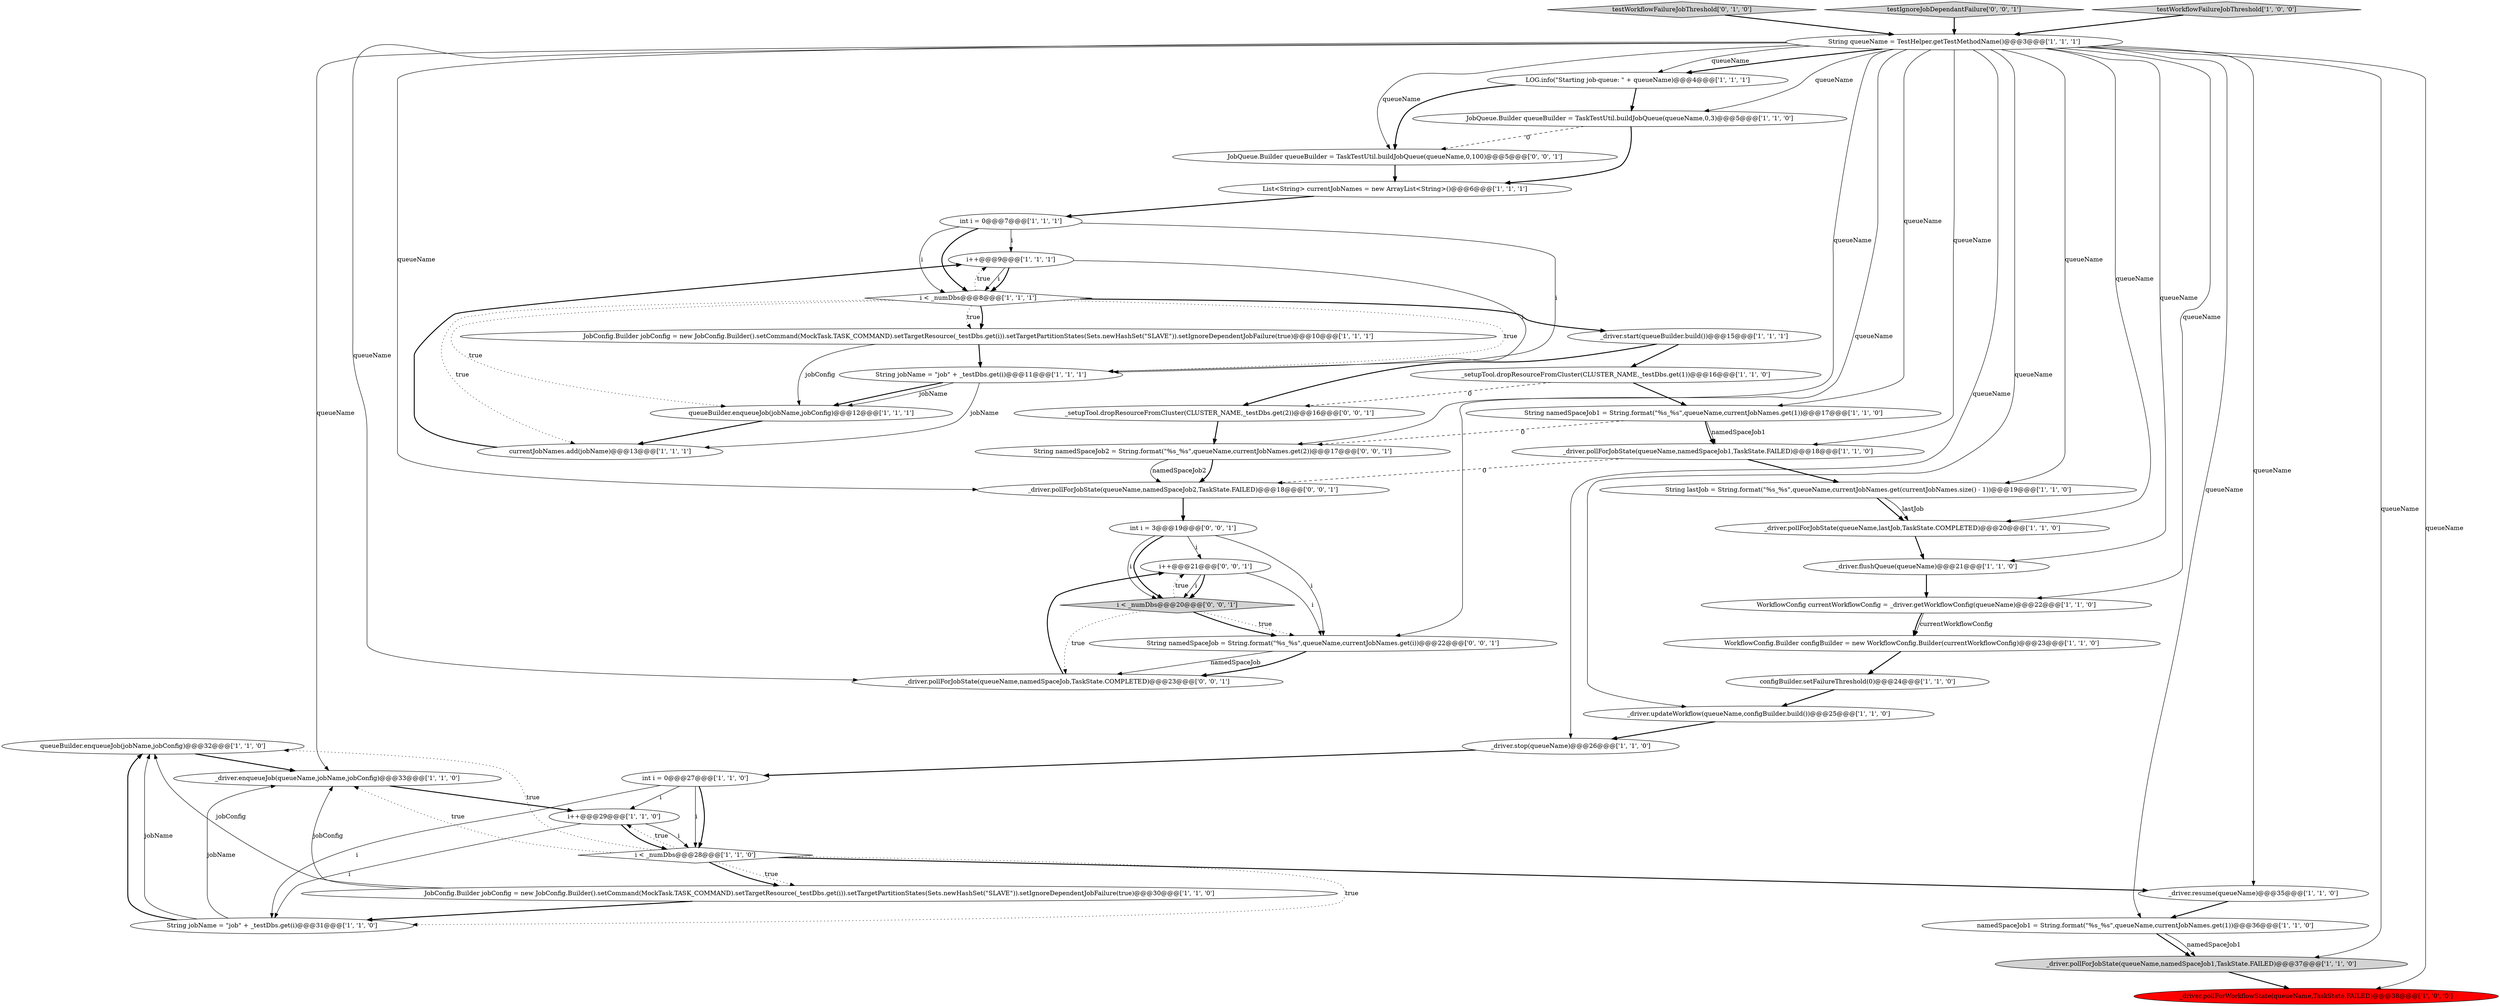 digraph {
23 [style = filled, label = "queueBuilder.enqueueJob(jobName,jobConfig)@@@32@@@['1', '1', '0']", fillcolor = white, shape = ellipse image = "AAA0AAABBB1BBB"];
32 [style = filled, label = "_driver.stop(queueName)@@@26@@@['1', '1', '0']", fillcolor = white, shape = ellipse image = "AAA0AAABBB1BBB"];
44 [style = filled, label = "JobQueue.Builder queueBuilder = TaskTestUtil.buildJobQueue(queueName,0,100)@@@5@@@['0', '0', '1']", fillcolor = white, shape = ellipse image = "AAA0AAABBB3BBB"];
22 [style = filled, label = "WorkflowConfig.Builder configBuilder = new WorkflowConfig.Builder(currentWorkflowConfig)@@@23@@@['1', '1', '0']", fillcolor = white, shape = ellipse image = "AAA0AAABBB1BBB"];
20 [style = filled, label = "i++@@@9@@@['1', '1', '1']", fillcolor = white, shape = ellipse image = "AAA0AAABBB1BBB"];
27 [style = filled, label = "int i = 0@@@27@@@['1', '1', '0']", fillcolor = white, shape = ellipse image = "AAA0AAABBB1BBB"];
37 [style = filled, label = "_driver.pollForJobState(queueName,namedSpaceJob,TaskState.COMPLETED)@@@23@@@['0', '0', '1']", fillcolor = white, shape = ellipse image = "AAA0AAABBB3BBB"];
2 [style = filled, label = "JobConfig.Builder jobConfig = new JobConfig.Builder().setCommand(MockTask.TASK_COMMAND).setTargetResource(_testDbs.get(i)).setTargetPartitionStates(Sets.newHashSet(\"SLAVE\")).setIgnoreDependentJobFailure(true)@@@30@@@['1', '1', '0']", fillcolor = white, shape = ellipse image = "AAA0AAABBB1BBB"];
43 [style = filled, label = "i++@@@21@@@['0', '0', '1']", fillcolor = white, shape = ellipse image = "AAA0AAABBB3BBB"];
24 [style = filled, label = "JobQueue.Builder queueBuilder = TaskTestUtil.buildJobQueue(queueName,0,3)@@@5@@@['1', '1', '0']", fillcolor = white, shape = ellipse image = "AAA0AAABBB1BBB"];
42 [style = filled, label = "int i = 3@@@19@@@['0', '0', '1']", fillcolor = white, shape = ellipse image = "AAA0AAABBB3BBB"];
26 [style = filled, label = "configBuilder.setFailureThreshold(0)@@@24@@@['1', '1', '0']", fillcolor = white, shape = ellipse image = "AAA0AAABBB1BBB"];
45 [style = filled, label = "_setupTool.dropResourceFromCluster(CLUSTER_NAME,_testDbs.get(2))@@@16@@@['0', '0', '1']", fillcolor = white, shape = ellipse image = "AAA0AAABBB3BBB"];
12 [style = filled, label = "List<String> currentJobNames = new ArrayList<String>()@@@6@@@['1', '1', '1']", fillcolor = white, shape = ellipse image = "AAA0AAABBB1BBB"];
31 [style = filled, label = "String jobName = \"job\" + _testDbs.get(i)@@@11@@@['1', '1', '1']", fillcolor = white, shape = ellipse image = "AAA0AAABBB1BBB"];
16 [style = filled, label = "namedSpaceJob1 = String.format(\"%s_%s\",queueName,currentJobNames.get(1))@@@36@@@['1', '1', '0']", fillcolor = white, shape = ellipse image = "AAA0AAABBB1BBB"];
35 [style = filled, label = "testWorkflowFailureJobThreshold['0', '1', '0']", fillcolor = lightgray, shape = diamond image = "AAA0AAABBB2BBB"];
11 [style = filled, label = "queueBuilder.enqueueJob(jobName,jobConfig)@@@12@@@['1', '1', '1']", fillcolor = white, shape = ellipse image = "AAA0AAABBB1BBB"];
4 [style = filled, label = "_driver.updateWorkflow(queueName,configBuilder.build())@@@25@@@['1', '1', '0']", fillcolor = white, shape = ellipse image = "AAA0AAABBB1BBB"];
7 [style = filled, label = "_driver.flushQueue(queueName)@@@21@@@['1', '1', '0']", fillcolor = white, shape = ellipse image = "AAA0AAABBB1BBB"];
28 [style = filled, label = "_setupTool.dropResourceFromCluster(CLUSTER_NAME,_testDbs.get(1))@@@16@@@['1', '1', '0']", fillcolor = white, shape = ellipse image = "AAA0AAABBB1BBB"];
38 [style = filled, label = "i < _numDbs@@@20@@@['0', '0', '1']", fillcolor = lightgray, shape = diamond image = "AAA0AAABBB3BBB"];
41 [style = filled, label = "_driver.pollForJobState(queueName,namedSpaceJob2,TaskState.FAILED)@@@18@@@['0', '0', '1']", fillcolor = white, shape = ellipse image = "AAA0AAABBB3BBB"];
3 [style = filled, label = "_driver.start(queueBuilder.build())@@@15@@@['1', '1', '1']", fillcolor = white, shape = ellipse image = "AAA0AAABBB1BBB"];
15 [style = filled, label = "i < _numDbs@@@28@@@['1', '1', '0']", fillcolor = white, shape = diamond image = "AAA0AAABBB1BBB"];
40 [style = filled, label = "String namedSpaceJob = String.format(\"%s_%s\",queueName,currentJobNames.get(i))@@@22@@@['0', '0', '1']", fillcolor = white, shape = ellipse image = "AAA0AAABBB3BBB"];
17 [style = filled, label = "String queueName = TestHelper.getTestMethodName()@@@3@@@['1', '1', '1']", fillcolor = white, shape = ellipse image = "AAA0AAABBB1BBB"];
39 [style = filled, label = "testIgnoreJobDependantFailure['0', '0', '1']", fillcolor = lightgray, shape = diamond image = "AAA0AAABBB3BBB"];
9 [style = filled, label = "_driver.pollForJobState(queueName,namedSpaceJob1,TaskState.FAILED)@@@37@@@['1', '1', '0']", fillcolor = lightgray, shape = ellipse image = "AAA0AAABBB1BBB"];
30 [style = filled, label = "_driver.pollForWorkflowState(queueName,TaskState.FAILED)@@@38@@@['1', '0', '0']", fillcolor = red, shape = ellipse image = "AAA1AAABBB1BBB"];
0 [style = filled, label = "_driver.pollForJobState(queueName,lastJob,TaskState.COMPLETED)@@@20@@@['1', '1', '0']", fillcolor = white, shape = ellipse image = "AAA0AAABBB1BBB"];
6 [style = filled, label = "LOG.info(\"Starting job-queue: \" + queueName)@@@4@@@['1', '1', '1']", fillcolor = white, shape = ellipse image = "AAA0AAABBB1BBB"];
14 [style = filled, label = "testWorkflowFailureJobThreshold['1', '0', '0']", fillcolor = lightgray, shape = diamond image = "AAA0AAABBB1BBB"];
25 [style = filled, label = "String namedSpaceJob1 = String.format(\"%s_%s\",queueName,currentJobNames.get(1))@@@17@@@['1', '1', '0']", fillcolor = white, shape = ellipse image = "AAA0AAABBB1BBB"];
19 [style = filled, label = "i < _numDbs@@@8@@@['1', '1', '1']", fillcolor = white, shape = diamond image = "AAA0AAABBB1BBB"];
10 [style = filled, label = "String lastJob = String.format(\"%s_%s\",queueName,currentJobNames.get(currentJobNames.size() - 1))@@@19@@@['1', '1', '0']", fillcolor = white, shape = ellipse image = "AAA0AAABBB1BBB"];
13 [style = filled, label = "_driver.enqueueJob(queueName,jobName,jobConfig)@@@33@@@['1', '1', '0']", fillcolor = white, shape = ellipse image = "AAA0AAABBB1BBB"];
36 [style = filled, label = "String namedSpaceJob2 = String.format(\"%s_%s\",queueName,currentJobNames.get(2))@@@17@@@['0', '0', '1']", fillcolor = white, shape = ellipse image = "AAA0AAABBB3BBB"];
18 [style = filled, label = "_driver.pollForJobState(queueName,namedSpaceJob1,TaskState.FAILED)@@@18@@@['1', '1', '0']", fillcolor = white, shape = ellipse image = "AAA0AAABBB1BBB"];
34 [style = filled, label = "String jobName = \"job\" + _testDbs.get(i)@@@31@@@['1', '1', '0']", fillcolor = white, shape = ellipse image = "AAA0AAABBB1BBB"];
33 [style = filled, label = "i++@@@29@@@['1', '1', '0']", fillcolor = white, shape = ellipse image = "AAA0AAABBB1BBB"];
29 [style = filled, label = "_driver.resume(queueName)@@@35@@@['1', '1', '0']", fillcolor = white, shape = ellipse image = "AAA0AAABBB1BBB"];
5 [style = filled, label = "JobConfig.Builder jobConfig = new JobConfig.Builder().setCommand(MockTask.TASK_COMMAND).setTargetResource(_testDbs.get(i)).setTargetPartitionStates(Sets.newHashSet(\"SLAVE\")).setIgnoreDependentJobFailure(true)@@@10@@@['1', '1', '1']", fillcolor = white, shape = ellipse image = "AAA0AAABBB1BBB"];
1 [style = filled, label = "WorkflowConfig currentWorkflowConfig = _driver.getWorkflowConfig(queueName)@@@22@@@['1', '1', '0']", fillcolor = white, shape = ellipse image = "AAA0AAABBB1BBB"];
8 [style = filled, label = "int i = 0@@@7@@@['1', '1', '1']", fillcolor = white, shape = ellipse image = "AAA0AAABBB1BBB"];
21 [style = filled, label = "currentJobNames.add(jobName)@@@13@@@['1', '1', '1']", fillcolor = white, shape = ellipse image = "AAA0AAABBB1BBB"];
17->10 [style = solid, label="queueName"];
33->34 [style = solid, label="i"];
28->45 [style = dashed, label="0"];
40->37 [style = solid, label="namedSpaceJob"];
34->13 [style = solid, label="jobName"];
25->18 [style = solid, label="namedSpaceJob1"];
14->17 [style = bold, label=""];
8->20 [style = solid, label="i"];
15->33 [style = dotted, label="true"];
17->0 [style = solid, label="queueName"];
27->15 [style = bold, label=""];
19->5 [style = bold, label=""];
37->43 [style = bold, label=""];
25->36 [style = dashed, label="0"];
2->13 [style = solid, label="jobConfig"];
23->13 [style = bold, label=""];
19->11 [style = dotted, label="true"];
17->13 [style = solid, label="queueName"];
31->21 [style = solid, label="jobName"];
28->25 [style = bold, label=""];
17->32 [style = solid, label="queueName"];
17->1 [style = solid, label="queueName"];
19->3 [style = bold, label=""];
16->9 [style = bold, label=""];
38->40 [style = dotted, label="true"];
40->37 [style = bold, label=""];
17->16 [style = solid, label="queueName"];
7->1 [style = bold, label=""];
17->36 [style = solid, label="queueName"];
36->41 [style = bold, label=""];
33->15 [style = bold, label=""];
15->34 [style = dotted, label="true"];
15->2 [style = dotted, label="true"];
17->7 [style = solid, label="queueName"];
2->34 [style = bold, label=""];
19->21 [style = dotted, label="true"];
20->19 [style = solid, label="i"];
26->4 [style = bold, label=""];
44->12 [style = bold, label=""];
31->11 [style = bold, label=""];
15->13 [style = dotted, label="true"];
0->7 [style = bold, label=""];
17->30 [style = solid, label="queueName"];
10->0 [style = bold, label=""];
35->17 [style = bold, label=""];
8->19 [style = solid, label="i"];
27->34 [style = solid, label="i"];
20->19 [style = bold, label=""];
17->18 [style = solid, label="queueName"];
17->29 [style = solid, label="queueName"];
29->16 [style = bold, label=""];
42->38 [style = bold, label=""];
15->29 [style = bold, label=""];
17->9 [style = solid, label="queueName"];
42->38 [style = solid, label="i"];
2->23 [style = solid, label="jobConfig"];
17->40 [style = solid, label="queueName"];
22->26 [style = bold, label=""];
38->37 [style = dotted, label="true"];
24->12 [style = bold, label=""];
17->41 [style = solid, label="queueName"];
17->6 [style = bold, label=""];
3->45 [style = bold, label=""];
11->21 [style = bold, label=""];
25->18 [style = bold, label=""];
45->36 [style = bold, label=""];
27->15 [style = solid, label="i"];
27->33 [style = solid, label="i"];
32->27 [style = bold, label=""];
6->24 [style = bold, label=""];
24->44 [style = dashed, label="0"];
6->44 [style = bold, label=""];
20->31 [style = solid, label="i"];
1->22 [style = solid, label="currentWorkflowConfig"];
43->40 [style = solid, label="i"];
43->38 [style = solid, label="i"];
16->9 [style = solid, label="namedSpaceJob1"];
3->28 [style = bold, label=""];
43->38 [style = bold, label=""];
18->10 [style = bold, label=""];
39->17 [style = bold, label=""];
12->8 [style = bold, label=""];
19->5 [style = dotted, label="true"];
5->11 [style = solid, label="jobConfig"];
34->23 [style = bold, label=""];
15->23 [style = dotted, label="true"];
17->4 [style = solid, label="queueName"];
38->40 [style = bold, label=""];
33->15 [style = solid, label="i"];
19->31 [style = dotted, label="true"];
15->2 [style = bold, label=""];
42->40 [style = solid, label="i"];
8->19 [style = bold, label=""];
19->20 [style = dotted, label="true"];
18->41 [style = dashed, label="0"];
17->37 [style = solid, label="queueName"];
17->44 [style = solid, label="queueName"];
9->30 [style = bold, label=""];
36->41 [style = solid, label="namedSpaceJob2"];
1->22 [style = bold, label=""];
17->25 [style = solid, label="queueName"];
8->31 [style = solid, label="i"];
17->24 [style = solid, label="queueName"];
21->20 [style = bold, label=""];
5->31 [style = bold, label=""];
38->43 [style = dotted, label="true"];
17->6 [style = solid, label="queueName"];
31->11 [style = solid, label="jobName"];
34->23 [style = solid, label="jobName"];
13->33 [style = bold, label=""];
10->0 [style = solid, label="lastJob"];
42->43 [style = solid, label="i"];
4->32 [style = bold, label=""];
41->42 [style = bold, label=""];
}
